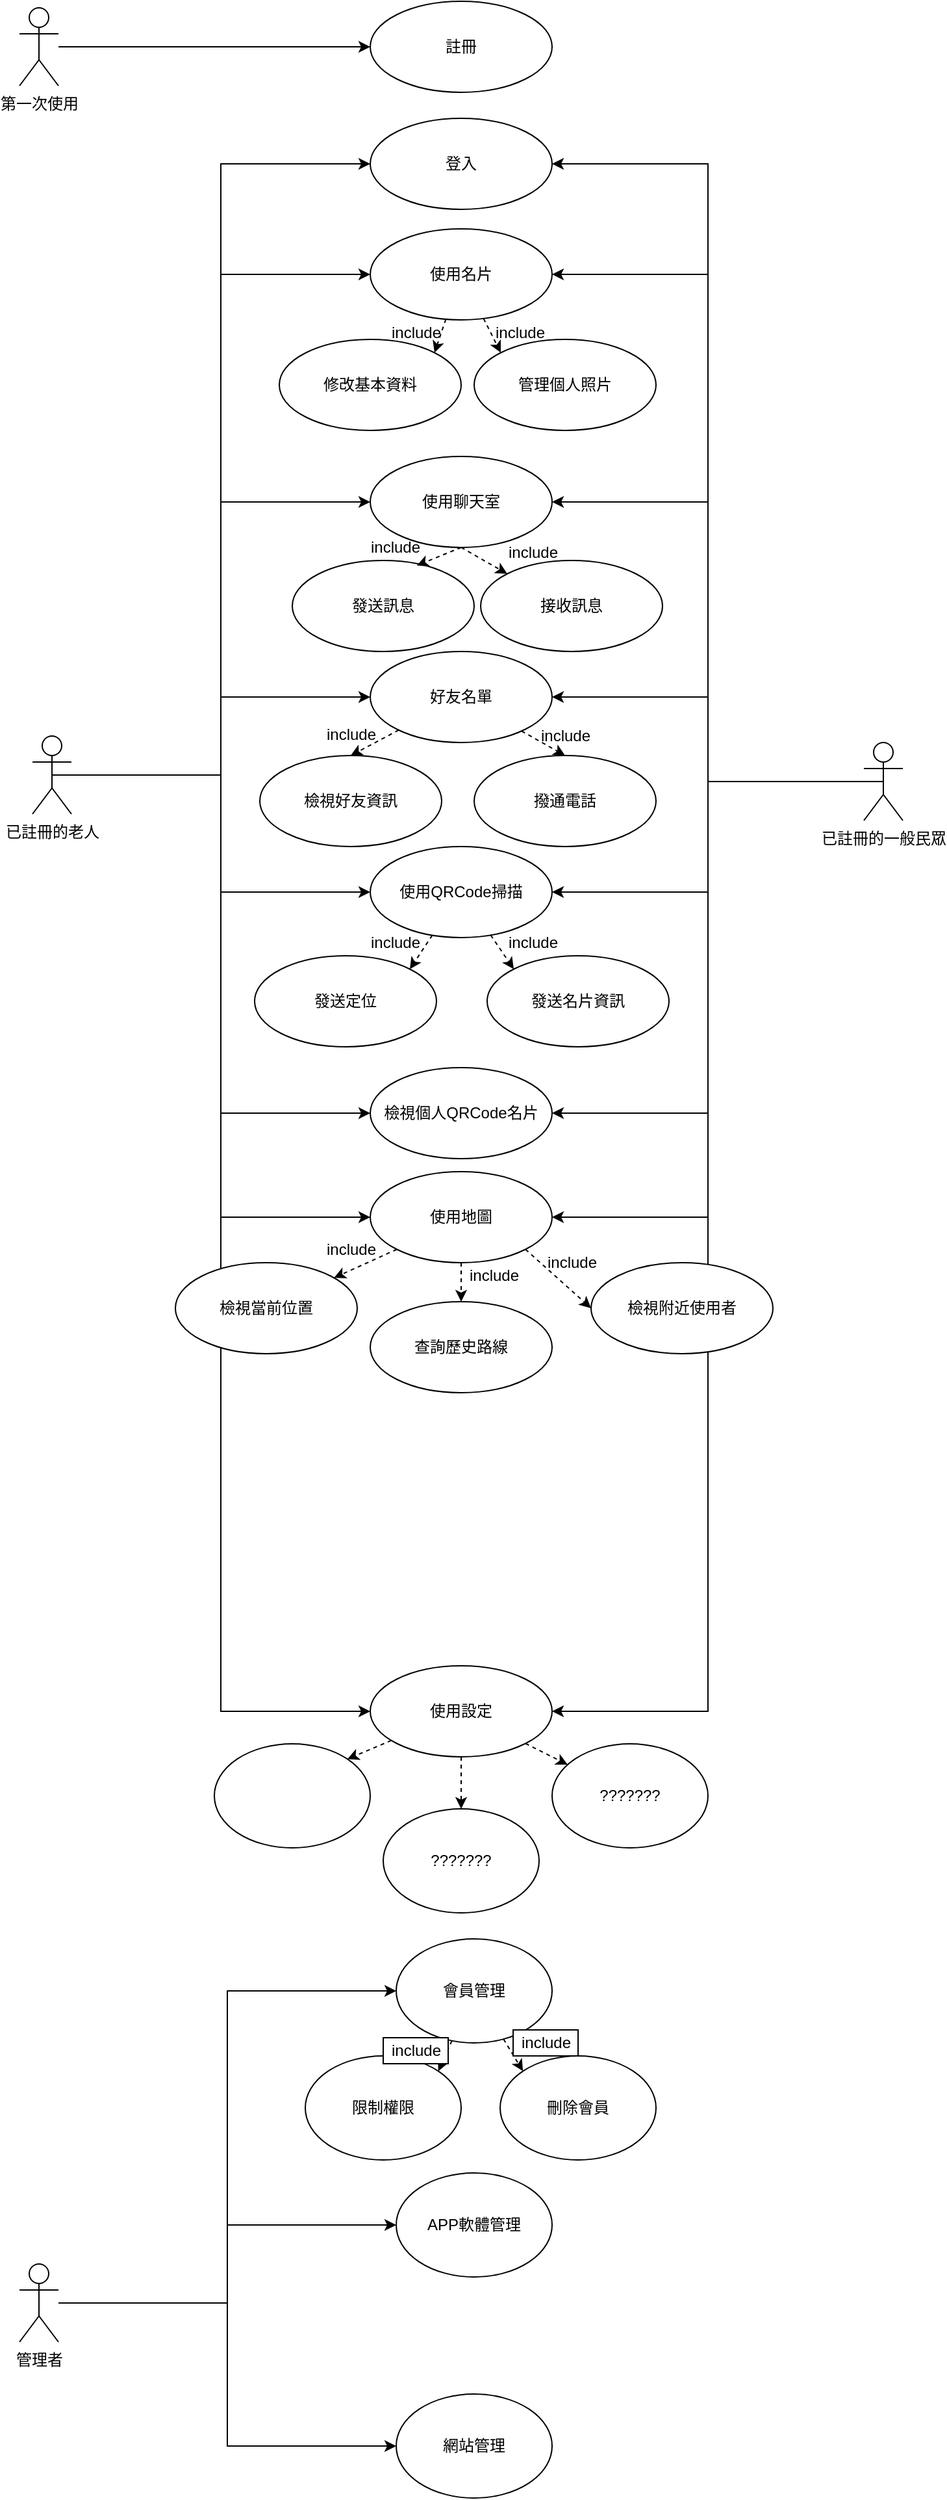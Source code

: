 <mxfile version="15.6.5" type="github">
  <diagram id="3pQnXrzSG3vX-jDDkCfl" name="Page-1">
    <mxGraphModel dx="865" dy="447" grid="1" gridSize="10" guides="1" tooltips="1" connect="1" arrows="1" fold="1" page="1" pageScale="1" pageWidth="827" pageHeight="1169" math="0" shadow="0">
      <root>
        <mxCell id="0" />
        <mxCell id="1" parent="0" />
        <mxCell id="MmpGkMe2nX216u95FJ8I-1" value="註冊" style="ellipse;whiteSpace=wrap;html=1;fillColor=default;strokeColor=default;fontColor=default;" parent="1" vertex="1">
          <mxGeometry x="370" y="30" width="140" height="70" as="geometry" />
        </mxCell>
        <mxCell id="MmpGkMe2nX216u95FJ8I-3" style="edgeStyle=orthogonalEdgeStyle;rounded=0;orthogonalLoop=1;jettySize=auto;html=1;entryX=0;entryY=0.5;entryDx=0;entryDy=0;" parent="1" source="MmpGkMe2nX216u95FJ8I-2" target="MmpGkMe2nX216u95FJ8I-1" edge="1">
          <mxGeometry relative="1" as="geometry" />
        </mxCell>
        <mxCell id="MmpGkMe2nX216u95FJ8I-2" value="&lt;div&gt;第一次使用&lt;br&gt;&lt;/div&gt;" style="shape=umlActor;verticalLabelPosition=bottom;verticalAlign=top;html=1;fillColor=default;strokeColor=default;fontColor=default;" parent="1" vertex="1">
          <mxGeometry x="100" y="35" width="30" height="60" as="geometry" />
        </mxCell>
        <mxCell id="_9rkQAgJzxw9d2bGMF5m-8" style="edgeStyle=orthogonalEdgeStyle;rounded=0;orthogonalLoop=1;jettySize=auto;html=1;exitX=0.5;exitY=0.5;exitDx=0;exitDy=0;exitPerimeter=0;labelBackgroundColor=default;fontColor=default;strokeColor=default;entryX=0;entryY=0.5;entryDx=0;entryDy=0;" edge="1" parent="1" source="MmpGkMe2nX216u95FJ8I-4" target="_9rkQAgJzxw9d2bGMF5m-7">
          <mxGeometry relative="1" as="geometry">
            <mxPoint x="380" y="280" as="targetPoint" />
          </mxGeometry>
        </mxCell>
        <mxCell id="_9rkQAgJzxw9d2bGMF5m-47" style="edgeStyle=orthogonalEdgeStyle;rounded=0;orthogonalLoop=1;jettySize=auto;html=1;entryX=0;entryY=0.5;entryDx=0;entryDy=0;labelBackgroundColor=default;fontColor=default;endArrow=classic;endFill=1;strokeColor=default;" edge="1" parent="1" source="MmpGkMe2nX216u95FJ8I-4" target="_9rkQAgJzxw9d2bGMF5m-11">
          <mxGeometry relative="1" as="geometry" />
        </mxCell>
        <mxCell id="_9rkQAgJzxw9d2bGMF5m-49" style="edgeStyle=orthogonalEdgeStyle;rounded=0;orthogonalLoop=1;jettySize=auto;html=1;entryX=0;entryY=0.5;entryDx=0;entryDy=0;labelBackgroundColor=default;fontColor=default;endArrow=classic;endFill=1;strokeColor=default;" edge="1" parent="1" source="MmpGkMe2nX216u95FJ8I-4" target="_9rkQAgJzxw9d2bGMF5m-17">
          <mxGeometry relative="1" as="geometry" />
        </mxCell>
        <mxCell id="_9rkQAgJzxw9d2bGMF5m-51" style="edgeStyle=orthogonalEdgeStyle;rounded=0;orthogonalLoop=1;jettySize=auto;html=1;entryX=0;entryY=0.5;entryDx=0;entryDy=0;labelBackgroundColor=default;fontColor=default;endArrow=classic;endFill=1;strokeColor=default;" edge="1" parent="1" source="MmpGkMe2nX216u95FJ8I-4" target="_9rkQAgJzxw9d2bGMF5m-16">
          <mxGeometry relative="1" as="geometry" />
        </mxCell>
        <mxCell id="_9rkQAgJzxw9d2bGMF5m-52" style="edgeStyle=orthogonalEdgeStyle;rounded=0;orthogonalLoop=1;jettySize=auto;html=1;entryX=0;entryY=0.5;entryDx=0;entryDy=0;labelBackgroundColor=default;fontColor=default;endArrow=classic;endFill=1;strokeColor=default;" edge="1" parent="1" source="MmpGkMe2nX216u95FJ8I-4" target="_9rkQAgJzxw9d2bGMF5m-20">
          <mxGeometry relative="1" as="geometry" />
        </mxCell>
        <mxCell id="_9rkQAgJzxw9d2bGMF5m-54" style="edgeStyle=orthogonalEdgeStyle;rounded=0;orthogonalLoop=1;jettySize=auto;html=1;entryX=0;entryY=0.5;entryDx=0;entryDy=0;labelBackgroundColor=default;fontColor=default;endArrow=classic;endFill=1;strokeColor=default;" edge="1" parent="1" source="MmpGkMe2nX216u95FJ8I-4" target="_9rkQAgJzxw9d2bGMF5m-53">
          <mxGeometry relative="1" as="geometry" />
        </mxCell>
        <mxCell id="_9rkQAgJzxw9d2bGMF5m-95" style="edgeStyle=orthogonalEdgeStyle;rounded=0;orthogonalLoop=1;jettySize=auto;html=1;entryX=0;entryY=0.5;entryDx=0;entryDy=0;labelBackgroundColor=default;fontColor=default;endArrow=classic;endFill=1;strokeColor=default;" edge="1" parent="1" source="MmpGkMe2nX216u95FJ8I-4" target="_9rkQAgJzxw9d2bGMF5m-94">
          <mxGeometry relative="1" as="geometry" />
        </mxCell>
        <mxCell id="_9rkQAgJzxw9d2bGMF5m-109" style="edgeStyle=orthogonalEdgeStyle;rounded=0;orthogonalLoop=1;jettySize=auto;html=1;entryX=0;entryY=0.5;entryDx=0;entryDy=0;labelBackgroundColor=default;fontColor=default;endArrow=classic;endFill=1;strokeColor=default;" edge="1" parent="1" source="MmpGkMe2nX216u95FJ8I-4" target="_9rkQAgJzxw9d2bGMF5m-15">
          <mxGeometry relative="1" as="geometry" />
        </mxCell>
        <mxCell id="MmpGkMe2nX216u95FJ8I-4" value="&lt;div&gt;已註冊的老人&lt;/div&gt;&lt;div&gt;&lt;br&gt;&lt;/div&gt;" style="shape=umlActor;verticalLabelPosition=bottom;verticalAlign=top;html=1;fillColor=default;strokeColor=default;fontColor=default;" parent="1" vertex="1">
          <mxGeometry x="110" y="595" width="30" height="60" as="geometry" />
        </mxCell>
        <mxCell id="_9rkQAgJzxw9d2bGMF5m-9" style="edgeStyle=orthogonalEdgeStyle;rounded=0;orthogonalLoop=1;jettySize=auto;html=1;exitX=0.5;exitY=0.5;exitDx=0;exitDy=0;exitPerimeter=0;entryX=1;entryY=0.5;entryDx=0;entryDy=0;labelBackgroundColor=default;fontColor=default;strokeColor=default;" edge="1" parent="1" source="_9rkQAgJzxw9d2bGMF5m-2" target="_9rkQAgJzxw9d2bGMF5m-7">
          <mxGeometry relative="1" as="geometry" />
        </mxCell>
        <mxCell id="_9rkQAgJzxw9d2bGMF5m-59" style="edgeStyle=orthogonalEdgeStyle;rounded=0;orthogonalLoop=1;jettySize=auto;html=1;entryX=1;entryY=0.5;entryDx=0;entryDy=0;labelBackgroundColor=default;fontColor=default;endArrow=classic;endFill=1;strokeColor=default;" edge="1" parent="1" source="_9rkQAgJzxw9d2bGMF5m-2" target="_9rkQAgJzxw9d2bGMF5m-11">
          <mxGeometry relative="1" as="geometry" />
        </mxCell>
        <mxCell id="_9rkQAgJzxw9d2bGMF5m-61" style="edgeStyle=orthogonalEdgeStyle;rounded=0;orthogonalLoop=1;jettySize=auto;html=1;entryX=1;entryY=0.5;entryDx=0;entryDy=0;labelBackgroundColor=default;fontColor=default;endArrow=classic;endFill=1;strokeColor=default;" edge="1" parent="1" source="_9rkQAgJzxw9d2bGMF5m-2" target="_9rkQAgJzxw9d2bGMF5m-17">
          <mxGeometry relative="1" as="geometry" />
        </mxCell>
        <mxCell id="_9rkQAgJzxw9d2bGMF5m-62" style="edgeStyle=orthogonalEdgeStyle;rounded=0;orthogonalLoop=1;jettySize=auto;html=1;entryX=1;entryY=0.5;entryDx=0;entryDy=0;labelBackgroundColor=default;fontColor=default;endArrow=classic;endFill=1;strokeColor=default;" edge="1" parent="1" source="_9rkQAgJzxw9d2bGMF5m-2" target="_9rkQAgJzxw9d2bGMF5m-15">
          <mxGeometry relative="1" as="geometry" />
        </mxCell>
        <mxCell id="_9rkQAgJzxw9d2bGMF5m-63" style="edgeStyle=orthogonalEdgeStyle;rounded=0;orthogonalLoop=1;jettySize=auto;html=1;entryX=1;entryY=0.5;entryDx=0;entryDy=0;labelBackgroundColor=default;fontColor=default;endArrow=classic;endFill=1;strokeColor=default;" edge="1" parent="1" source="_9rkQAgJzxw9d2bGMF5m-2" target="_9rkQAgJzxw9d2bGMF5m-16">
          <mxGeometry relative="1" as="geometry" />
        </mxCell>
        <mxCell id="_9rkQAgJzxw9d2bGMF5m-64" style="edgeStyle=orthogonalEdgeStyle;rounded=0;orthogonalLoop=1;jettySize=auto;html=1;entryX=1;entryY=0.5;entryDx=0;entryDy=0;labelBackgroundColor=default;fontColor=default;endArrow=classic;endFill=1;strokeColor=default;" edge="1" parent="1" source="_9rkQAgJzxw9d2bGMF5m-2" target="_9rkQAgJzxw9d2bGMF5m-20">
          <mxGeometry relative="1" as="geometry" />
        </mxCell>
        <mxCell id="_9rkQAgJzxw9d2bGMF5m-65" style="edgeStyle=orthogonalEdgeStyle;rounded=0;orthogonalLoop=1;jettySize=auto;html=1;entryX=1;entryY=0.5;entryDx=0;entryDy=0;labelBackgroundColor=default;fontColor=default;endArrow=classic;endFill=1;strokeColor=default;" edge="1" parent="1" source="_9rkQAgJzxw9d2bGMF5m-2" target="_9rkQAgJzxw9d2bGMF5m-53">
          <mxGeometry relative="1" as="geometry" />
        </mxCell>
        <mxCell id="_9rkQAgJzxw9d2bGMF5m-96" style="edgeStyle=orthogonalEdgeStyle;rounded=0;orthogonalLoop=1;jettySize=auto;html=1;labelBackgroundColor=default;fontColor=default;endArrow=classic;endFill=1;strokeColor=default;" edge="1" parent="1" source="_9rkQAgJzxw9d2bGMF5m-2" target="_9rkQAgJzxw9d2bGMF5m-94">
          <mxGeometry relative="1" as="geometry" />
        </mxCell>
        <mxCell id="_9rkQAgJzxw9d2bGMF5m-2" value="已註冊的一般民眾" style="shape=umlActor;verticalLabelPosition=bottom;verticalAlign=top;html=1;fillColor=default;strokeColor=default;fontColor=default;" vertex="1" parent="1">
          <mxGeometry x="750" y="600" width="30" height="60" as="geometry" />
        </mxCell>
        <mxCell id="_9rkQAgJzxw9d2bGMF5m-7" value="登入" style="ellipse;whiteSpace=wrap;html=1;fillColor=default;strokeColor=default;fontColor=default;" vertex="1" parent="1">
          <mxGeometry x="370" y="120" width="140" height="70" as="geometry" />
        </mxCell>
        <mxCell id="_9rkQAgJzxw9d2bGMF5m-79" style="edgeStyle=orthogonalEdgeStyle;rounded=0;orthogonalLoop=1;jettySize=auto;html=1;entryX=0;entryY=0.5;entryDx=0;entryDy=0;labelBackgroundColor=default;fontColor=default;endArrow=classic;endFill=1;strokeColor=default;" edge="1" parent="1" source="_9rkQAgJzxw9d2bGMF5m-10" target="_9rkQAgJzxw9d2bGMF5m-66">
          <mxGeometry relative="1" as="geometry" />
        </mxCell>
        <mxCell id="_9rkQAgJzxw9d2bGMF5m-80" style="edgeStyle=orthogonalEdgeStyle;rounded=0;orthogonalLoop=1;jettySize=auto;html=1;entryX=0;entryY=0.5;entryDx=0;entryDy=0;labelBackgroundColor=default;fontColor=default;endArrow=classic;endFill=1;strokeColor=default;" edge="1" parent="1" source="_9rkQAgJzxw9d2bGMF5m-10" target="_9rkQAgJzxw9d2bGMF5m-77">
          <mxGeometry relative="1" as="geometry" />
        </mxCell>
        <mxCell id="_9rkQAgJzxw9d2bGMF5m-81" style="edgeStyle=orthogonalEdgeStyle;rounded=0;orthogonalLoop=1;jettySize=auto;html=1;entryX=0;entryY=0.5;entryDx=0;entryDy=0;labelBackgroundColor=default;fontColor=default;endArrow=classic;endFill=1;strokeColor=default;" edge="1" parent="1" source="_9rkQAgJzxw9d2bGMF5m-10" target="_9rkQAgJzxw9d2bGMF5m-78">
          <mxGeometry relative="1" as="geometry" />
        </mxCell>
        <mxCell id="_9rkQAgJzxw9d2bGMF5m-10" value="管理者" style="shape=umlActor;verticalLabelPosition=bottom;verticalAlign=top;html=1;fillColor=default;strokeColor=default;fontColor=default;" vertex="1" parent="1">
          <mxGeometry x="100" y="1770" width="30" height="60" as="geometry" />
        </mxCell>
        <mxCell id="_9rkQAgJzxw9d2bGMF5m-71" style="rounded=0;orthogonalLoop=1;jettySize=auto;html=1;entryX=0;entryY=0;entryDx=0;entryDy=0;labelBackgroundColor=default;fontColor=default;endArrow=classic;endFill=1;strokeColor=default;dashed=1;" edge="1" parent="1" source="_9rkQAgJzxw9d2bGMF5m-11" target="_9rkQAgJzxw9d2bGMF5m-70">
          <mxGeometry relative="1" as="geometry" />
        </mxCell>
        <mxCell id="_9rkQAgJzxw9d2bGMF5m-72" style="edgeStyle=none;rounded=0;orthogonalLoop=1;jettySize=auto;html=1;entryX=1;entryY=0;entryDx=0;entryDy=0;dashed=1;labelBackgroundColor=default;fontColor=default;endArrow=classic;endFill=1;strokeColor=default;" edge="1" parent="1" source="_9rkQAgJzxw9d2bGMF5m-11" target="_9rkQAgJzxw9d2bGMF5m-69">
          <mxGeometry relative="1" as="geometry" />
        </mxCell>
        <mxCell id="_9rkQAgJzxw9d2bGMF5m-11" value="使用名片" style="ellipse;whiteSpace=wrap;html=1;fillColor=default;strokeColor=default;fontColor=default;" vertex="1" parent="1">
          <mxGeometry x="370" y="205" width="140" height="70" as="geometry" />
        </mxCell>
        <mxCell id="_9rkQAgJzxw9d2bGMF5m-12" value="&lt;div&gt;發送定位&lt;/div&gt;" style="ellipse;whiteSpace=wrap;html=1;fillColor=default;strokeColor=default;fontColor=default;" vertex="1" parent="1">
          <mxGeometry x="281" y="764" width="140" height="70" as="geometry" />
        </mxCell>
        <mxCell id="_9rkQAgJzxw9d2bGMF5m-106" style="edgeStyle=none;rounded=0;orthogonalLoop=1;jettySize=auto;html=1;entryX=0;entryY=0;entryDx=0;entryDy=0;dashed=1;labelBackgroundColor=default;fontColor=default;endArrow=classic;endFill=1;strokeColor=default;" edge="1" parent="1" source="_9rkQAgJzxw9d2bGMF5m-15" target="_9rkQAgJzxw9d2bGMF5m-103">
          <mxGeometry relative="1" as="geometry" />
        </mxCell>
        <mxCell id="_9rkQAgJzxw9d2bGMF5m-107" style="edgeStyle=none;rounded=0;orthogonalLoop=1;jettySize=auto;html=1;entryX=1;entryY=0;entryDx=0;entryDy=0;dashed=1;labelBackgroundColor=default;fontColor=default;endArrow=classic;endFill=1;strokeColor=default;" edge="1" parent="1" source="_9rkQAgJzxw9d2bGMF5m-15" target="_9rkQAgJzxw9d2bGMF5m-12">
          <mxGeometry relative="1" as="geometry" />
        </mxCell>
        <mxCell id="_9rkQAgJzxw9d2bGMF5m-15" value="使用QRCode掃描" style="ellipse;whiteSpace=wrap;html=1;fillColor=default;strokeColor=default;fontColor=default;" vertex="1" parent="1">
          <mxGeometry x="370" y="680" width="140" height="70" as="geometry" />
        </mxCell>
        <mxCell id="_9rkQAgJzxw9d2bGMF5m-16" value="檢視個人QRCode名片" style="ellipse;whiteSpace=wrap;html=1;fillColor=default;strokeColor=default;fontColor=default;" vertex="1" parent="1">
          <mxGeometry x="370" y="850" width="140" height="70" as="geometry" />
        </mxCell>
        <mxCell id="_9rkQAgJzxw9d2bGMF5m-17" value="使用聊天室" style="ellipse;whiteSpace=wrap;html=1;fillColor=default;strokeColor=default;fontColor=default;" vertex="1" parent="1">
          <mxGeometry x="370" y="380" width="140" height="70" as="geometry" />
        </mxCell>
        <mxCell id="_9rkQAgJzxw9d2bGMF5m-18" value="&lt;div&gt;檢視當前位置&lt;/div&gt;" style="ellipse;whiteSpace=wrap;html=1;fillColor=default;strokeColor=default;fontColor=default;" vertex="1" parent="1">
          <mxGeometry x="220" y="1000" width="140" height="70" as="geometry" />
        </mxCell>
        <mxCell id="_9rkQAgJzxw9d2bGMF5m-19" value="查詢歷史路線" style="ellipse;whiteSpace=wrap;html=1;fillColor=default;strokeColor=default;fontColor=default;" vertex="1" parent="1">
          <mxGeometry x="370" y="1030" width="140" height="70" as="geometry" />
        </mxCell>
        <mxCell id="_9rkQAgJzxw9d2bGMF5m-20" value="&lt;div&gt;使用地圖&lt;/div&gt;" style="ellipse;whiteSpace=wrap;html=1;fillColor=default;strokeColor=default;fontColor=default;" vertex="1" parent="1">
          <mxGeometry x="370" y="930" width="140" height="70" as="geometry" />
        </mxCell>
        <mxCell id="_9rkQAgJzxw9d2bGMF5m-21" value="發送訊息" style="ellipse;whiteSpace=wrap;html=1;fillColor=default;strokeColor=default;fontColor=default;" vertex="1" parent="1">
          <mxGeometry x="310" y="460" width="140" height="70" as="geometry" />
        </mxCell>
        <mxCell id="_9rkQAgJzxw9d2bGMF5m-22" value="接收訊息" style="ellipse;whiteSpace=wrap;html=1;fillColor=default;strokeColor=default;fontColor=default;" vertex="1" parent="1">
          <mxGeometry x="455" y="460" width="140" height="70" as="geometry" />
        </mxCell>
        <mxCell id="_9rkQAgJzxw9d2bGMF5m-24" value="" style="endArrow=classic;html=1;rounded=0;labelBackgroundColor=default;fontColor=default;strokeColor=default;entryX=0.685;entryY=0.055;entryDx=0;entryDy=0;entryPerimeter=0;exitX=0.5;exitY=1;exitDx=0;exitDy=0;dashed=1;endFill=1;" edge="1" parent="1" source="_9rkQAgJzxw9d2bGMF5m-17" target="_9rkQAgJzxw9d2bGMF5m-21">
          <mxGeometry width="50" height="50" relative="1" as="geometry">
            <mxPoint x="510" y="350" as="sourcePoint" />
            <mxPoint x="560" y="300" as="targetPoint" />
          </mxGeometry>
        </mxCell>
        <mxCell id="_9rkQAgJzxw9d2bGMF5m-25" value="" style="endArrow=classic;dashed=1;html=1;rounded=0;labelBackgroundColor=default;fontColor=default;strokeColor=default;entryX=0;entryY=0;entryDx=0;entryDy=0;exitX=0.5;exitY=1;exitDx=0;exitDy=0;endFill=1;" edge="1" parent="1" source="_9rkQAgJzxw9d2bGMF5m-17" target="_9rkQAgJzxw9d2bGMF5m-22">
          <mxGeometry width="50" height="50" relative="1" as="geometry">
            <mxPoint x="490" y="490" as="sourcePoint" />
            <mxPoint x="540" y="440" as="targetPoint" />
          </mxGeometry>
        </mxCell>
        <mxCell id="_9rkQAgJzxw9d2bGMF5m-27" value="include" style="text;html=1;align=center;verticalAlign=middle;resizable=0;points=[];autosize=1;strokeColor=none;fillColor=none;fontColor=default;" vertex="1" parent="1">
          <mxGeometry x="364" y="440" width="50" height="20" as="geometry" />
        </mxCell>
        <mxCell id="_9rkQAgJzxw9d2bGMF5m-32" value="" style="endArrow=classic;html=1;rounded=0;dashed=1;labelBackgroundColor=default;fontColor=default;strokeColor=default;exitX=0;exitY=1;exitDx=0;exitDy=0;" edge="1" parent="1" source="_9rkQAgJzxw9d2bGMF5m-20" target="_9rkQAgJzxw9d2bGMF5m-18">
          <mxGeometry width="50" height="50" relative="1" as="geometry">
            <mxPoint x="500" y="850" as="sourcePoint" />
            <mxPoint x="570" y="850" as="targetPoint" />
          </mxGeometry>
        </mxCell>
        <mxCell id="_9rkQAgJzxw9d2bGMF5m-33" value="" style="endArrow=classic;html=1;rounded=0;dashed=1;labelBackgroundColor=default;fontColor=default;strokeColor=default;exitX=0.5;exitY=1;exitDx=0;exitDy=0;" edge="1" parent="1" source="_9rkQAgJzxw9d2bGMF5m-20" target="_9rkQAgJzxw9d2bGMF5m-19">
          <mxGeometry width="50" height="50" relative="1" as="geometry">
            <mxPoint x="502.72" y="900.0" as="sourcePoint" />
            <mxPoint x="580" y="859.6" as="targetPoint" />
          </mxGeometry>
        </mxCell>
        <mxCell id="_9rkQAgJzxw9d2bGMF5m-34" value="檢視附近使用者" style="ellipse;whiteSpace=wrap;html=1;fillColor=default;strokeColor=default;fontColor=default;" vertex="1" parent="1">
          <mxGeometry x="540" y="1000" width="140" height="70" as="geometry" />
        </mxCell>
        <mxCell id="_9rkQAgJzxw9d2bGMF5m-36" value="include" style="text;html=1;align=center;verticalAlign=middle;resizable=0;points=[];autosize=1;strokeColor=none;fillColor=none;fontColor=default;" vertex="1" parent="1">
          <mxGeometry x="364" y="744" width="50" height="20" as="geometry" />
        </mxCell>
        <mxCell id="_9rkQAgJzxw9d2bGMF5m-37" value="include" style="text;html=1;align=center;verticalAlign=middle;resizable=0;points=[];autosize=1;strokeColor=none;fillColor=none;fontColor=default;" vertex="1" parent="1">
          <mxGeometry x="330" y="980" width="50" height="20" as="geometry" />
        </mxCell>
        <mxCell id="_9rkQAgJzxw9d2bGMF5m-38" value="include" style="text;html=1;align=center;verticalAlign=middle;resizable=0;points=[];autosize=1;strokeColor=none;fillColor=none;fontColor=default;" vertex="1" parent="1">
          <mxGeometry x="440" y="1000" width="50" height="20" as="geometry" />
        </mxCell>
        <mxCell id="_9rkQAgJzxw9d2bGMF5m-41" value="include" style="text;html=1;align=center;verticalAlign=middle;resizable=0;points=[];autosize=1;strokeColor=none;fillColor=none;fontColor=default;" vertex="1" parent="1">
          <mxGeometry x="500" y="990" width="50" height="20" as="geometry" />
        </mxCell>
        <mxCell id="_9rkQAgJzxw9d2bGMF5m-43" value="" style="endArrow=classic;html=1;rounded=0;dashed=1;labelBackgroundColor=default;fontColor=default;strokeColor=default;entryX=0;entryY=0.5;entryDx=0;entryDy=0;exitX=1;exitY=1;exitDx=0;exitDy=0;" edge="1" parent="1" source="_9rkQAgJzxw9d2bGMF5m-20" target="_9rkQAgJzxw9d2bGMF5m-34">
          <mxGeometry width="50" height="50" relative="1" as="geometry">
            <mxPoint x="520" y="665" as="sourcePoint" />
            <mxPoint x="590" y="665" as="targetPoint" />
          </mxGeometry>
        </mxCell>
        <mxCell id="_9rkQAgJzxw9d2bGMF5m-88" style="edgeStyle=none;rounded=0;orthogonalLoop=1;jettySize=auto;html=1;dashed=1;labelBackgroundColor=default;fontColor=default;endArrow=classic;endFill=1;strokeColor=default;" edge="1" parent="1" source="_9rkQAgJzxw9d2bGMF5m-53" target="_9rkQAgJzxw9d2bGMF5m-87">
          <mxGeometry relative="1" as="geometry" />
        </mxCell>
        <mxCell id="_9rkQAgJzxw9d2bGMF5m-91" style="edgeStyle=none;rounded=0;orthogonalLoop=1;jettySize=auto;html=1;entryX=0.5;entryY=0;entryDx=0;entryDy=0;dashed=1;labelBackgroundColor=default;fontColor=default;endArrow=classic;endFill=1;strokeColor=default;" edge="1" parent="1" source="_9rkQAgJzxw9d2bGMF5m-53" target="_9rkQAgJzxw9d2bGMF5m-89">
          <mxGeometry relative="1" as="geometry" />
        </mxCell>
        <mxCell id="_9rkQAgJzxw9d2bGMF5m-92" style="edgeStyle=none;rounded=0;orthogonalLoop=1;jettySize=auto;html=1;entryX=1;entryY=0;entryDx=0;entryDy=0;dashed=1;labelBackgroundColor=default;fontColor=default;endArrow=classic;endFill=1;strokeColor=default;" edge="1" parent="1" source="_9rkQAgJzxw9d2bGMF5m-53" target="_9rkQAgJzxw9d2bGMF5m-90">
          <mxGeometry relative="1" as="geometry" />
        </mxCell>
        <mxCell id="_9rkQAgJzxw9d2bGMF5m-53" value="使用設定" style="ellipse;whiteSpace=wrap;html=1;fillColor=default;strokeColor=default;fontColor=default;" vertex="1" parent="1">
          <mxGeometry x="370" y="1310" width="140" height="70" as="geometry" />
        </mxCell>
        <mxCell id="_9rkQAgJzxw9d2bGMF5m-82" style="rounded=0;orthogonalLoop=1;jettySize=auto;html=1;entryX=1;entryY=0;entryDx=0;entryDy=0;labelBackgroundColor=default;fontColor=default;endArrow=classic;endFill=1;strokeColor=default;dashed=1;" edge="1" parent="1" source="_9rkQAgJzxw9d2bGMF5m-66" target="_9rkQAgJzxw9d2bGMF5m-68">
          <mxGeometry relative="1" as="geometry" />
        </mxCell>
        <mxCell id="_9rkQAgJzxw9d2bGMF5m-83" style="edgeStyle=none;rounded=0;orthogonalLoop=1;jettySize=auto;html=1;entryX=0;entryY=0;entryDx=0;entryDy=0;dashed=1;labelBackgroundColor=default;fontColor=default;endArrow=classic;endFill=1;strokeColor=default;" edge="1" parent="1" source="_9rkQAgJzxw9d2bGMF5m-66" target="_9rkQAgJzxw9d2bGMF5m-67">
          <mxGeometry relative="1" as="geometry" />
        </mxCell>
        <mxCell id="_9rkQAgJzxw9d2bGMF5m-66" value="會員管理" style="ellipse;whiteSpace=wrap;html=1;fontColor=default;strokeColor=default;fillColor=default;" vertex="1" parent="1">
          <mxGeometry x="390" y="1520" width="120" height="80" as="geometry" />
        </mxCell>
        <mxCell id="_9rkQAgJzxw9d2bGMF5m-67" value="刪除會員" style="ellipse;whiteSpace=wrap;html=1;fontColor=default;strokeColor=default;fillColor=default;" vertex="1" parent="1">
          <mxGeometry x="470" y="1610" width="120" height="80" as="geometry" />
        </mxCell>
        <mxCell id="_9rkQAgJzxw9d2bGMF5m-68" value="&lt;div&gt;限制權限&lt;br&gt;&lt;/div&gt;" style="ellipse;whiteSpace=wrap;html=1;fontColor=default;strokeColor=default;fillColor=default;" vertex="1" parent="1">
          <mxGeometry x="320" y="1610" width="120" height="80" as="geometry" />
        </mxCell>
        <mxCell id="_9rkQAgJzxw9d2bGMF5m-69" value="修改基本資料" style="ellipse;whiteSpace=wrap;html=1;fillColor=default;strokeColor=default;fontColor=default;" vertex="1" parent="1">
          <mxGeometry x="300" y="290" width="140" height="70" as="geometry" />
        </mxCell>
        <mxCell id="_9rkQAgJzxw9d2bGMF5m-70" value="管理個人照片" style="ellipse;whiteSpace=wrap;html=1;fillColor=default;strokeColor=default;fontColor=default;" vertex="1" parent="1">
          <mxGeometry x="450" y="290" width="140" height="70" as="geometry" />
        </mxCell>
        <mxCell id="_9rkQAgJzxw9d2bGMF5m-74" value="include" style="text;html=1;align=center;verticalAlign=middle;resizable=0;points=[];autosize=1;strokeColor=none;fillColor=none;fontColor=default;" vertex="1" parent="1">
          <mxGeometry x="460" y="275" width="50" height="20" as="geometry" />
        </mxCell>
        <mxCell id="_9rkQAgJzxw9d2bGMF5m-75" value="include" style="text;html=1;align=center;verticalAlign=middle;resizable=0;points=[];autosize=1;strokeColor=none;fillColor=none;fontColor=default;" vertex="1" parent="1">
          <mxGeometry x="380" y="275" width="50" height="20" as="geometry" />
        </mxCell>
        <mxCell id="_9rkQAgJzxw9d2bGMF5m-77" value="APP軟體管理" style="ellipse;whiteSpace=wrap;html=1;fontColor=default;strokeColor=default;fillColor=default;" vertex="1" parent="1">
          <mxGeometry x="390" y="1700" width="120" height="80" as="geometry" />
        </mxCell>
        <mxCell id="_9rkQAgJzxw9d2bGMF5m-78" value="網站管理" style="ellipse;whiteSpace=wrap;html=1;fontColor=default;strokeColor=default;fillColor=default;" vertex="1" parent="1">
          <mxGeometry x="390" y="1870" width="120" height="80" as="geometry" />
        </mxCell>
        <mxCell id="_9rkQAgJzxw9d2bGMF5m-84" value="include" style="text;html=1;align=center;verticalAlign=middle;resizable=0;points=[];autosize=1;strokeColor=default;fillColor=default;fontColor=default;" vertex="1" parent="1">
          <mxGeometry x="480" y="1590" width="50" height="20" as="geometry" />
        </mxCell>
        <mxCell id="_9rkQAgJzxw9d2bGMF5m-85" value="include" style="text;html=1;align=center;verticalAlign=middle;resizable=0;points=[];autosize=1;strokeColor=default;fillColor=default;fontColor=default;" vertex="1" parent="1">
          <mxGeometry x="380" y="1596" width="50" height="20" as="geometry" />
        </mxCell>
        <mxCell id="_9rkQAgJzxw9d2bGMF5m-87" value="???????" style="ellipse;whiteSpace=wrap;html=1;fontColor=default;strokeColor=default;fillColor=default;" vertex="1" parent="1">
          <mxGeometry x="510" y="1370" width="120" height="80" as="geometry" />
        </mxCell>
        <mxCell id="_9rkQAgJzxw9d2bGMF5m-89" value="???????" style="ellipse;whiteSpace=wrap;html=1;fontColor=default;strokeColor=default;fillColor=default;" vertex="1" parent="1">
          <mxGeometry x="380" y="1420" width="120" height="80" as="geometry" />
        </mxCell>
        <mxCell id="_9rkQAgJzxw9d2bGMF5m-90" value="" style="ellipse;whiteSpace=wrap;html=1;fontColor=default;strokeColor=default;fillColor=default;" vertex="1" parent="1">
          <mxGeometry x="250" y="1370" width="120" height="80" as="geometry" />
        </mxCell>
        <mxCell id="_9rkQAgJzxw9d2bGMF5m-93" value="include" style="text;html=1;align=center;verticalAlign=middle;resizable=0;points=[];autosize=1;strokeColor=none;fillColor=none;fontColor=default;" vertex="1" parent="1">
          <mxGeometry x="470" y="444" width="50" height="20" as="geometry" />
        </mxCell>
        <mxCell id="_9rkQAgJzxw9d2bGMF5m-101" style="edgeStyle=none;rounded=0;orthogonalLoop=1;jettySize=auto;html=1;entryX=0.5;entryY=0;entryDx=0;entryDy=0;dashed=1;labelBackgroundColor=default;fontColor=default;endArrow=classic;endFill=1;strokeColor=default;" edge="1" parent="1" source="_9rkQAgJzxw9d2bGMF5m-94" target="_9rkQAgJzxw9d2bGMF5m-100">
          <mxGeometry relative="1" as="geometry" />
        </mxCell>
        <mxCell id="_9rkQAgJzxw9d2bGMF5m-111" style="rounded=0;orthogonalLoop=1;jettySize=auto;html=1;entryX=0.5;entryY=0;entryDx=0;entryDy=0;labelBackgroundColor=default;fontColor=default;endArrow=classic;endFill=1;strokeColor=default;dashed=1;" edge="1" parent="1" source="_9rkQAgJzxw9d2bGMF5m-94" target="_9rkQAgJzxw9d2bGMF5m-110">
          <mxGeometry relative="1" as="geometry" />
        </mxCell>
        <mxCell id="_9rkQAgJzxw9d2bGMF5m-94" value="好友名單" style="ellipse;whiteSpace=wrap;html=1;fillColor=default;strokeColor=default;fontColor=default;" vertex="1" parent="1">
          <mxGeometry x="370" y="530" width="140" height="70" as="geometry" />
        </mxCell>
        <mxCell id="_9rkQAgJzxw9d2bGMF5m-100" value="撥通電話" style="ellipse;whiteSpace=wrap;html=1;fillColor=default;strokeColor=default;fontColor=default;" vertex="1" parent="1">
          <mxGeometry x="450" y="610" width="140" height="70" as="geometry" />
        </mxCell>
        <mxCell id="_9rkQAgJzxw9d2bGMF5m-102" value="include" style="text;html=1;align=center;verticalAlign=middle;resizable=0;points=[];autosize=1;strokeColor=none;fillColor=none;fontColor=default;" vertex="1" parent="1">
          <mxGeometry x="495" y="585" width="50" height="20" as="geometry" />
        </mxCell>
        <mxCell id="_9rkQAgJzxw9d2bGMF5m-103" value="&lt;div&gt;發送名片資訊&lt;/div&gt;" style="ellipse;whiteSpace=wrap;html=1;fillColor=default;strokeColor=default;fontColor=default;" vertex="1" parent="1">
          <mxGeometry x="460" y="764" width="140" height="70" as="geometry" />
        </mxCell>
        <mxCell id="_9rkQAgJzxw9d2bGMF5m-108" value="include" style="text;html=1;align=center;verticalAlign=middle;resizable=0;points=[];autosize=1;strokeColor=none;fillColor=none;fontColor=default;" vertex="1" parent="1">
          <mxGeometry x="470" y="744" width="50" height="20" as="geometry" />
        </mxCell>
        <mxCell id="_9rkQAgJzxw9d2bGMF5m-110" value="檢視好友資訊" style="ellipse;whiteSpace=wrap;html=1;fillColor=default;strokeColor=default;fontColor=default;" vertex="1" parent="1">
          <mxGeometry x="285" y="610" width="140" height="70" as="geometry" />
        </mxCell>
        <mxCell id="_9rkQAgJzxw9d2bGMF5m-112" value="include" style="text;html=1;align=center;verticalAlign=middle;resizable=0;points=[];autosize=1;strokeColor=none;fillColor=none;fontColor=default;" vertex="1" parent="1">
          <mxGeometry x="330" y="584" width="50" height="20" as="geometry" />
        </mxCell>
      </root>
    </mxGraphModel>
  </diagram>
</mxfile>
